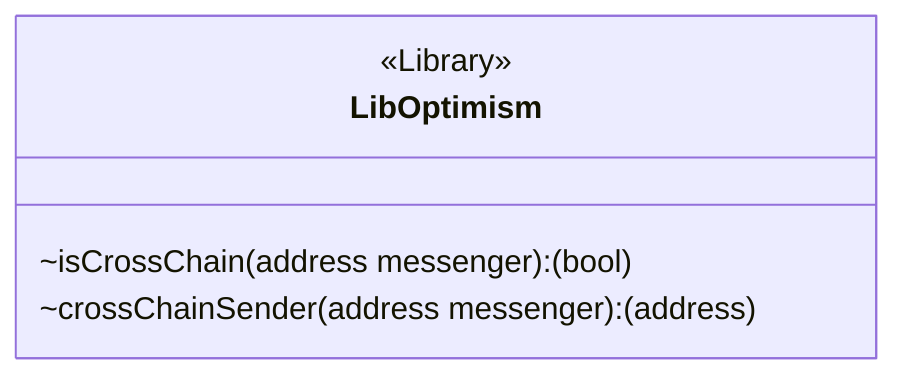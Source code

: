 classDiagram
  %% 521:865:1
  class LibOptimism {
    <<Library>>
    ~isCrossChain(address messenger): (bool)
    ~crossChainSender(address messenger): (address)
  }